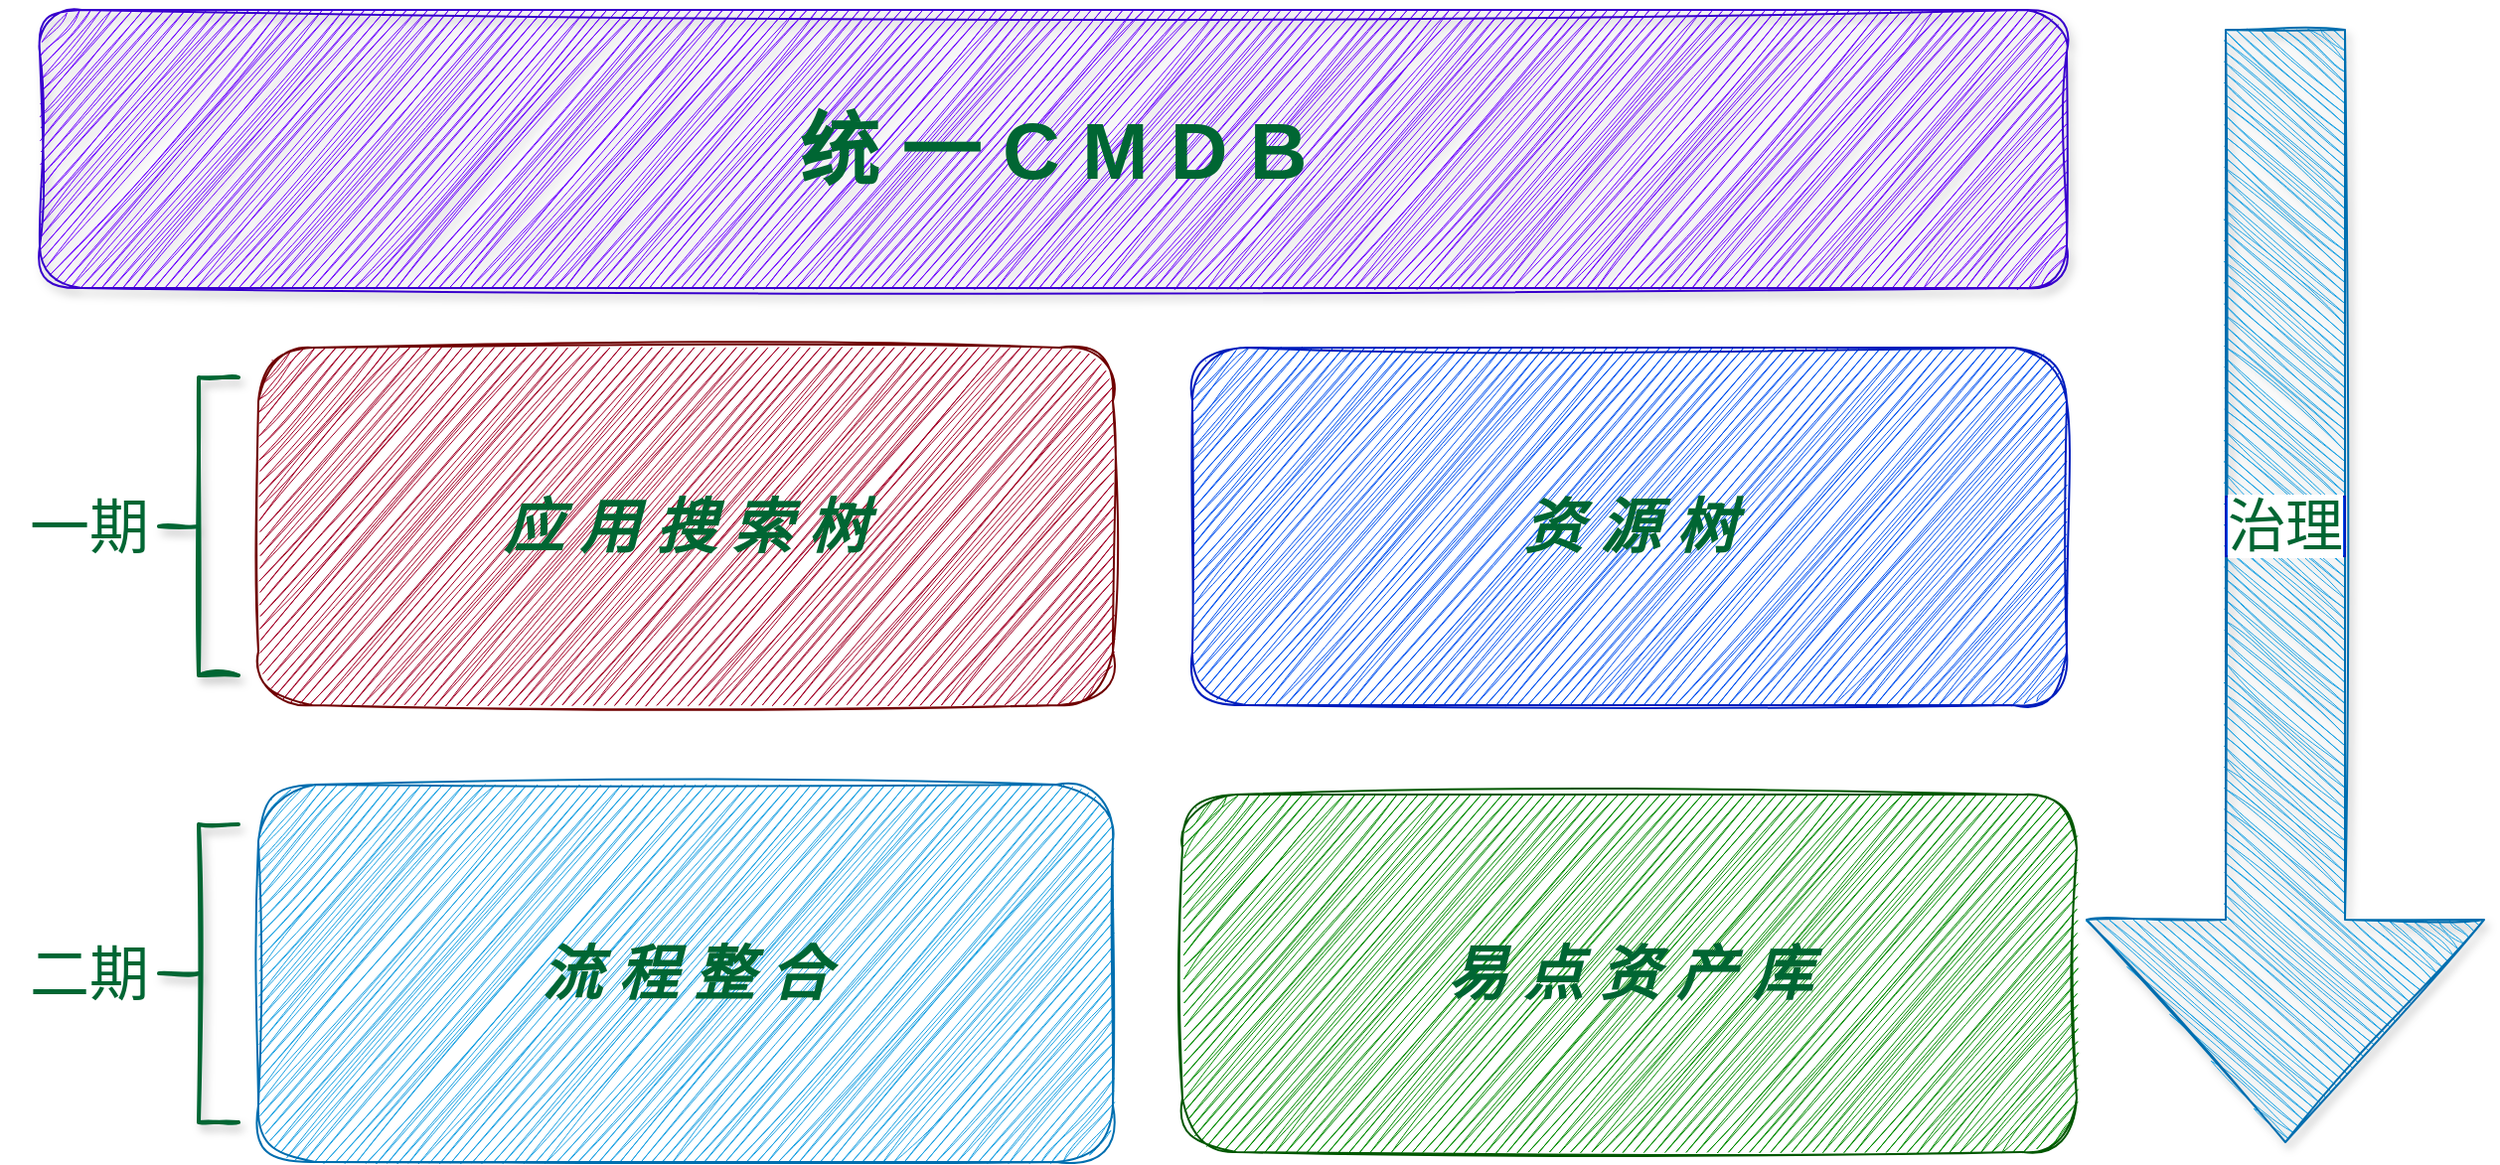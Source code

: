 <mxfile version="26.1.0">
  <diagram name="第 1 页" id="2yHP19Uey-rh5iO2b3wj">
    <mxGraphModel dx="2534" dy="780" grid="1" gridSize="10" guides="1" tooltips="1" connect="1" arrows="1" fold="1" page="1" pageScale="1" pageWidth="1100" pageHeight="850" math="0" shadow="0">
      <root>
        <mxCell id="0" />
        <mxCell id="1" parent="0" />
        <mxCell id="9ioXR2oahRmJ3f3cC8P8-1" value="&lt;b&gt;&lt;font style=&quot;color: rgb(0, 102, 51); font-size: 40px;&quot;&gt;统 一 C M D B&lt;/font&gt;&lt;/b&gt;" style="rounded=1;whiteSpace=wrap;html=1;fillColor=#6a00ff;strokeColor=#3700CC;shadow=1;sketch=1;curveFitting=1;jiggle=2;glass=0;fontColor=#ffffff;align=center;" vertex="1" parent="1">
          <mxGeometry x="-140" y="50" width="1020" height="140" as="geometry" />
        </mxCell>
        <mxCell id="9ioXR2oahRmJ3f3cC8P8-2" value="&lt;font style=&quot;font-size: 30px; color: rgb(0, 102, 51);&quot;&gt;&lt;b&gt;&lt;i&gt;应 用 搜 索 树&lt;/i&gt;&lt;/b&gt;&lt;/font&gt;" style="rounded=1;whiteSpace=wrap;html=1;fillColor=#a20025;strokeColor=#6F0000;glass=0;sketch=1;curveFitting=1;jiggle=2;fontColor=#ffffff;" vertex="1" parent="1">
          <mxGeometry x="-30" y="220" width="430" height="180" as="geometry" />
        </mxCell>
        <mxCell id="9ioXR2oahRmJ3f3cC8P8-3" value="&lt;font style=&quot;color: rgb(0, 102, 51);&quot;&gt;&lt;b&gt;&lt;i&gt;&lt;font style=&quot;font-size: 30px;&quot;&gt;资 源&amp;nbsp;&lt;/font&gt;&lt;font style=&quot;font-size: 30px;&quot;&gt;树&lt;/font&gt;&lt;/i&gt;&lt;/b&gt;&lt;/font&gt;" style="rounded=1;whiteSpace=wrap;html=1;fillColor=#0050ef;strokeColor=#001DBC;fontColor=#ffffff;shadow=0;sketch=1;curveFitting=1;jiggle=2;" vertex="1" parent="1">
          <mxGeometry x="440" y="220" width="440" height="180" as="geometry" />
        </mxCell>
        <mxCell id="9ioXR2oahRmJ3f3cC8P8-4" value="&lt;b style=&quot;color: rgb(0, 102, 51); font-size: 30px;&quot;&gt;&lt;i&gt;易 点 资 产 库&lt;/i&gt;&lt;/b&gt;" style="rounded=1;whiteSpace=wrap;html=1;fillColor=#008a00;strokeColor=#005700;shadow=0;sketch=1;curveFitting=1;jiggle=2;fontColor=#ffffff;" vertex="1" parent="1">
          <mxGeometry x="435" y="445" width="450" height="180" as="geometry" />
        </mxCell>
        <mxCell id="9ioXR2oahRmJ3f3cC8P8-5" value="&lt;i style=&quot;color: rgb(0, 102, 51); font-size: 30px;&quot;&gt;&lt;b&gt;流 程 整 合&lt;/b&gt;&lt;/i&gt;" style="rounded=1;whiteSpace=wrap;html=1;fillColor=#1ba1e2;strokeColor=#006EAF;sketch=1;curveFitting=1;jiggle=2;fontColor=#ffffff;" vertex="1" parent="1">
          <mxGeometry x="-30" y="440" width="430" height="190" as="geometry" />
        </mxCell>
        <mxCell id="9ioXR2oahRmJ3f3cC8P8-8" value="" style="shape=singleArrow;direction=south;whiteSpace=wrap;html=1;fillColor=#1ba1e2;strokeColor=#006EAF;fontColor=#ffffff;shadow=1;sketch=1;curveFitting=1;jiggle=2;" vertex="1" parent="1">
          <mxGeometry x="890" y="60" width="200" height="560" as="geometry" />
        </mxCell>
        <mxCell id="9ioXR2oahRmJ3f3cC8P8-9" value="&lt;font style=&quot;font-size: 29px; color: rgb(0, 102, 51); background-color: light-dark(#ffffff, var(--ge-dark-color, #121212));&quot;&gt;治理&lt;/font&gt;" style="text;html=1;align=center;verticalAlign=middle;whiteSpace=wrap;rounded=0;fillColor=#0050ef;fontColor=#ffffff;strokeColor=#001DBC;" vertex="1" parent="1">
          <mxGeometry x="960" y="295" width="60" height="30" as="geometry" />
        </mxCell>
        <mxCell id="9ioXR2oahRmJ3f3cC8P8-13" value="" style="strokeWidth=2;html=1;shape=mxgraph.flowchart.annotation_2;align=left;labelPosition=right;pointerEvents=1;shadow=1;sketch=1;curveFitting=1;jiggle=2;strokeColor=#006633;" vertex="1" parent="1">
          <mxGeometry x="-80" y="235" width="40" height="150" as="geometry" />
        </mxCell>
        <mxCell id="9ioXR2oahRmJ3f3cC8P8-14" value="&lt;font style=&quot;font-size: 30px; color: rgb(0, 102, 51);&quot;&gt;一期&lt;/font&gt;" style="text;html=1;align=center;verticalAlign=middle;whiteSpace=wrap;rounded=0;" vertex="1" parent="1">
          <mxGeometry x="-160" y="295" width="90" height="30" as="geometry" />
        </mxCell>
        <mxCell id="9ioXR2oahRmJ3f3cC8P8-17" value="" style="strokeWidth=2;html=1;shape=mxgraph.flowchart.annotation_2;align=left;labelPosition=right;pointerEvents=1;shadow=1;sketch=1;curveFitting=1;jiggle=2;strokeColor=#006633;" vertex="1" parent="1">
          <mxGeometry x="-80" y="460" width="40" height="150" as="geometry" />
        </mxCell>
        <mxCell id="9ioXR2oahRmJ3f3cC8P8-18" value="&lt;font style=&quot;font-size: 30px; color: rgb(0, 102, 51);&quot;&gt;二期&lt;/font&gt;" style="text;html=1;align=center;verticalAlign=middle;whiteSpace=wrap;rounded=0;" vertex="1" parent="1">
          <mxGeometry x="-160" y="520" width="90" height="30" as="geometry" />
        </mxCell>
      </root>
    </mxGraphModel>
  </diagram>
</mxfile>
